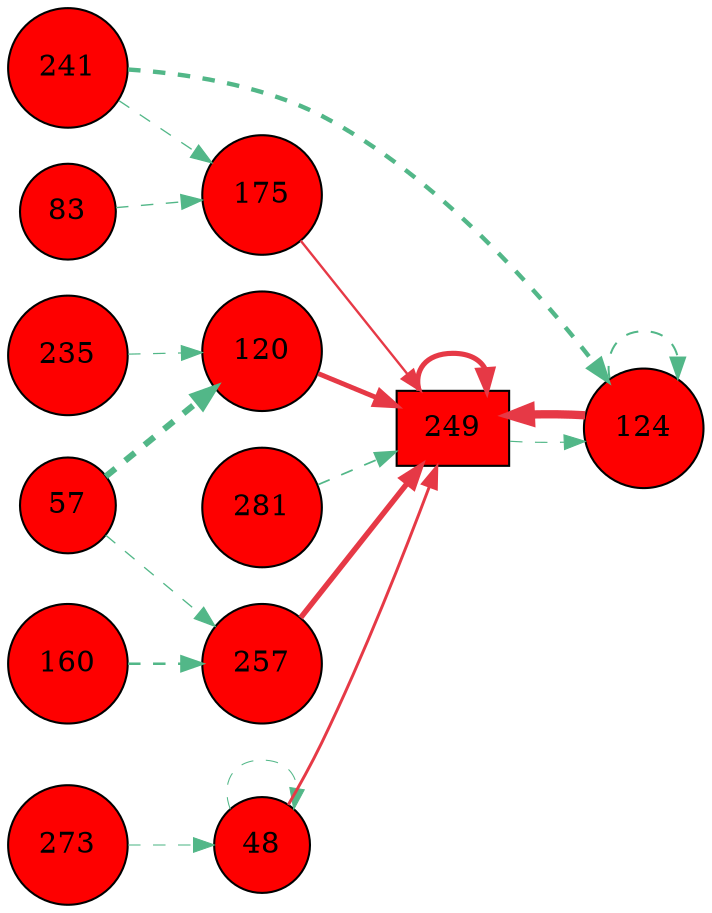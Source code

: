 digraph G{
rankdir=LR;
160 [style=filled, shape=circle, fillcolor="#fe0000", label="160"];
257 [style=filled, shape=circle, fillcolor="#fe0000", label="257"];
281 [style=filled, shape=circle, fillcolor="#fe0000", label="281"];
235 [style=filled, shape=circle, fillcolor="#fe0000", label="235"];
175 [style=filled, shape=circle, fillcolor="#fe0000", label="175"];
48 [style=filled, shape=circle, fillcolor="#fe0000", label="48"];
241 [style=filled, shape=circle, fillcolor="#fe0000", label="241"];
273 [style=filled, shape=circle, fillcolor="#fe0000", label="273"];
83 [style=filled, shape=circle, fillcolor="#fe0000", label="83"];
120 [style=filled, shape=circle, fillcolor="#fe0000", label="120"];
249 [style=filled, shape=box, fillcolor="#fe0000", label="249"];
124 [style=filled, shape=circle, fillcolor="#fe0000", label="124"];
57 [style=filled, shape=circle, fillcolor="#fe0000", label="57"];
124 -> 249 [color="#e63946",penwidth=4.00];
257 -> 249 [color="#e63946",penwidth=2.64];
249 -> 249 [color="#e63946",penwidth=2.47];
120 -> 249 [color="#e63946",penwidth=2.35];
48 -> 249 [color="#e63946",penwidth=1.42];
175 -> 249 [color="#e63946",penwidth=1.14];
160 -> 257 [color="#52b788",style=dashed,penwidth=1.23];
57 -> 257 [color="#52b788",style=dashed,penwidth=0.63];
83 -> 175 [color="#52b788",style=dashed,penwidth=0.67];
241 -> 175 [color="#52b788",style=dashed,penwidth=0.63];
273 -> 48 [color="#52b788",style=dashed,penwidth=0.50];
48 -> 48 [color="#52b788",style=dashed,penwidth=0.50];
57 -> 120 [color="#52b788",style=dashed,penwidth=3.00];
235 -> 120 [color="#52b788",style=dashed,penwidth=0.59];
281 -> 249 [color="#52b788",style=dashed,penwidth=0.83];
241 -> 124 [color="#52b788",style=dashed,penwidth=2.11];
124 -> 124 [color="#52b788",style=dashed,penwidth=0.98];
249 -> 124 [color="#52b788",style=dashed,penwidth=0.56];
}